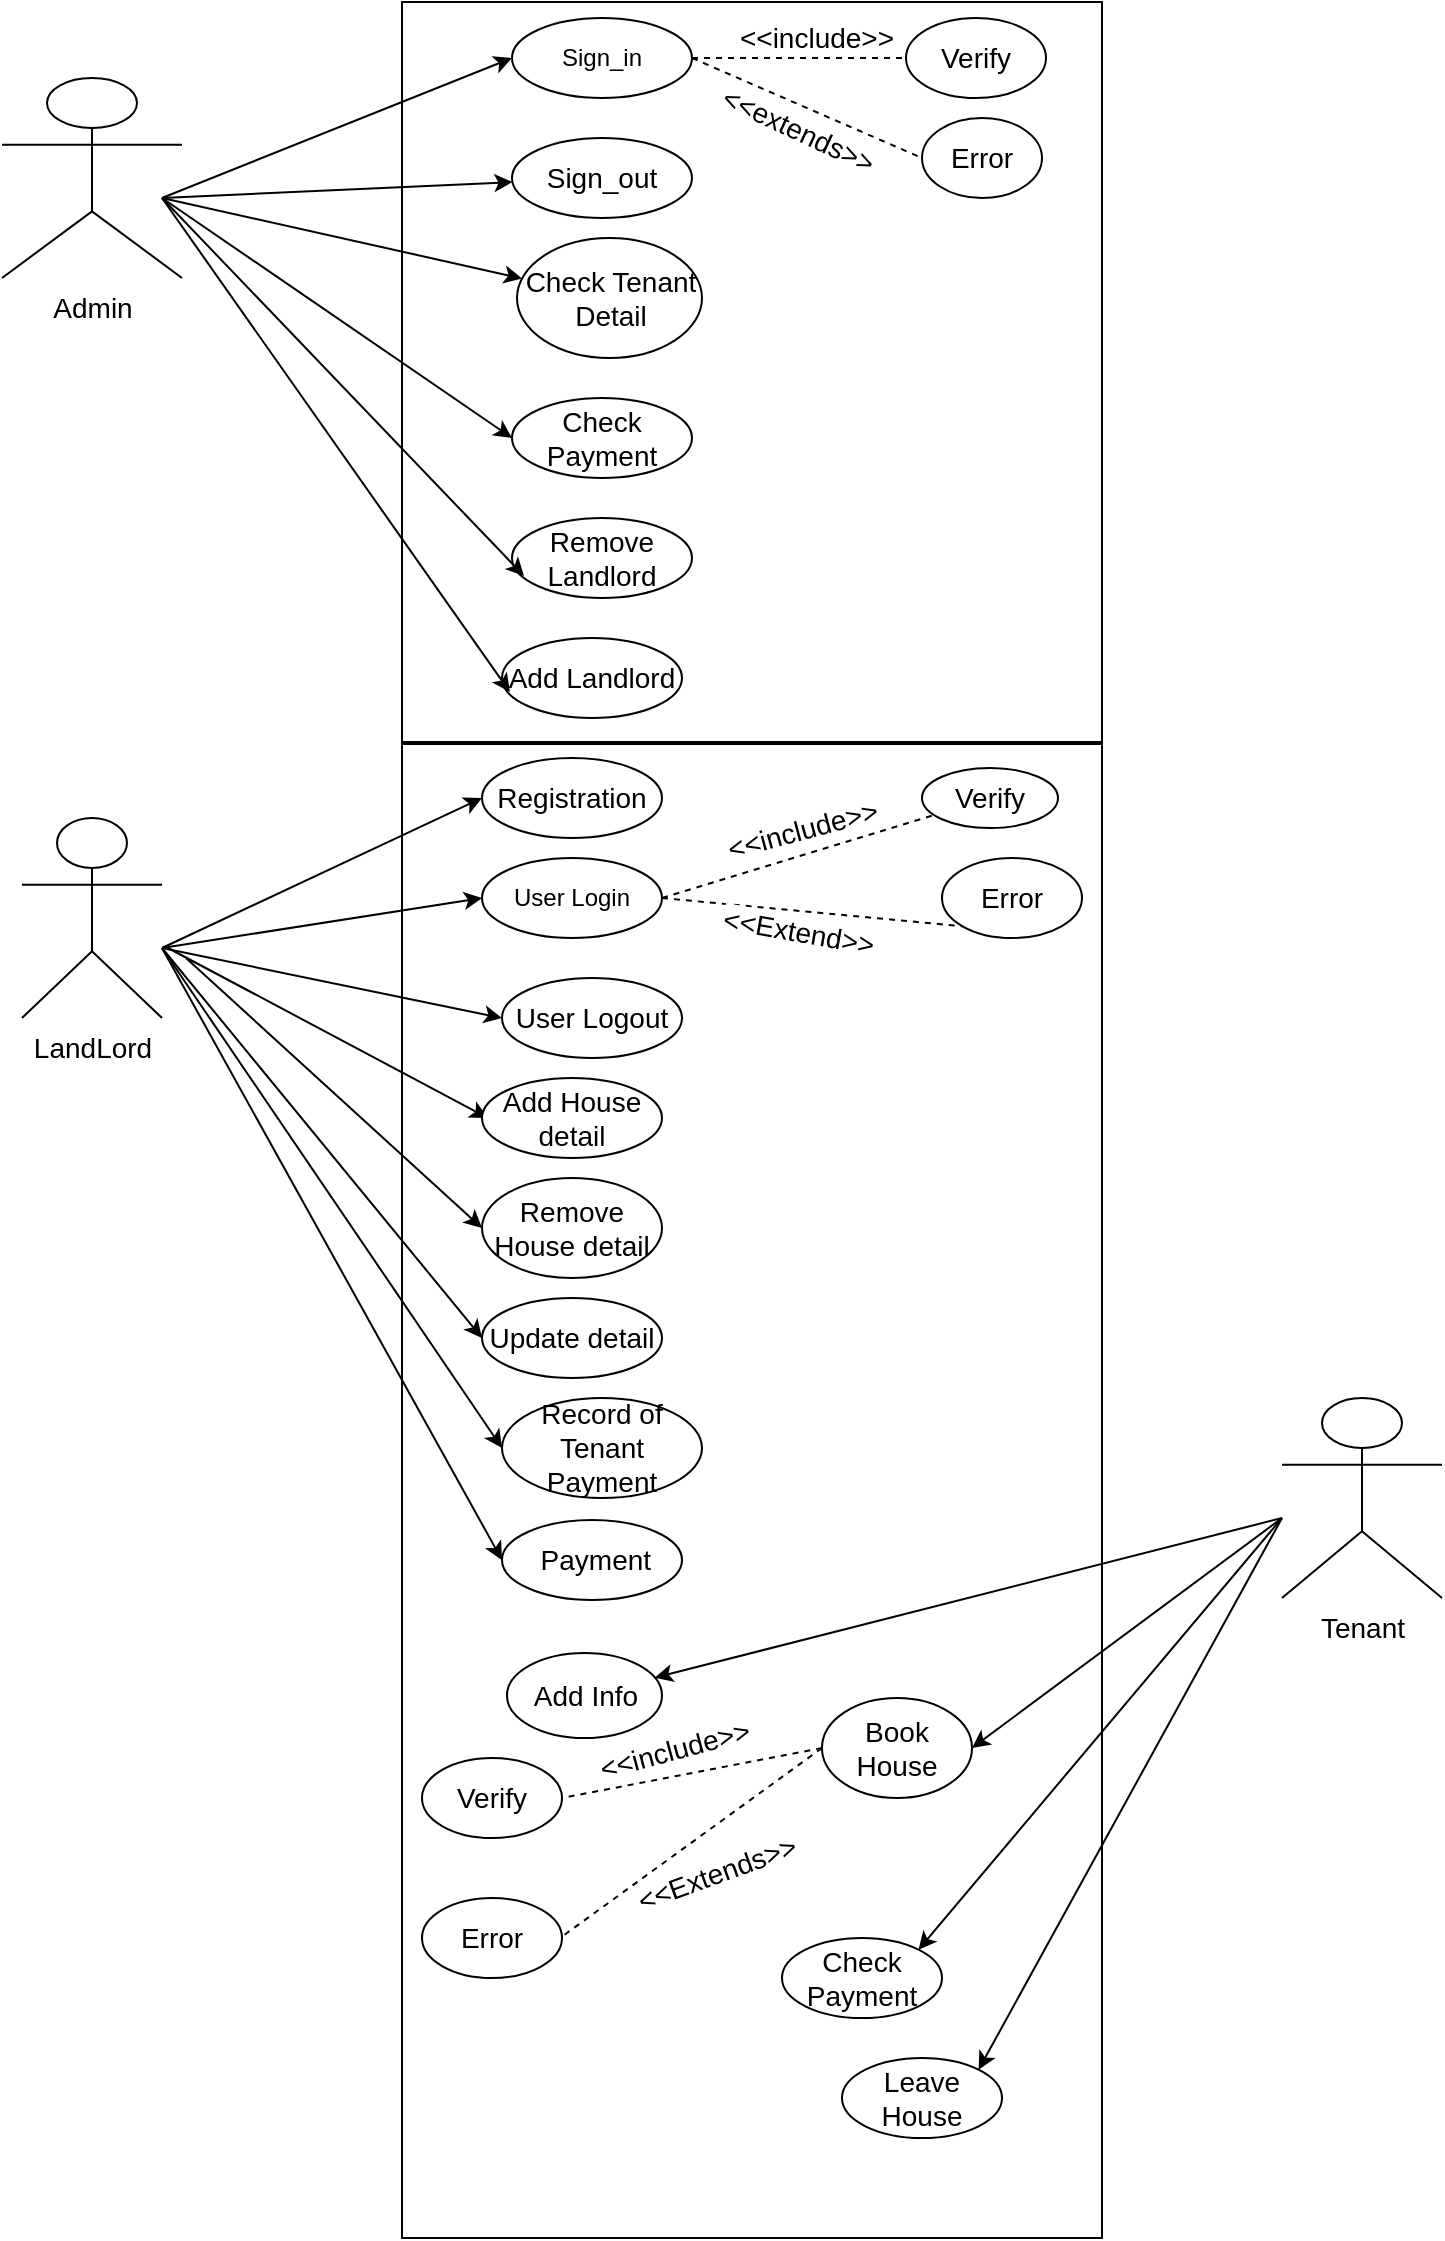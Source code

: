 <mxfile version="13.9.9" type="device"><diagram id="bC3wlUIOlmmKLMTcSxWI" name="Page-1"><mxGraphModel dx="852" dy="494" grid="1" gridSize="10" guides="1" tooltips="1" connect="1" arrows="1" fold="1" page="1" pageScale="1" pageWidth="850" pageHeight="1100" math="0" shadow="0"><root><mxCell id="0"/><mxCell id="1" parent="0"/><mxCell id="sH-NtovQXyDMNlTBNI6m-1" value="" style="rounded=0;whiteSpace=wrap;html=1;" vertex="1" parent="1"><mxGeometry x="280" y="42" width="350" height="370" as="geometry"/></mxCell><mxCell id="sH-NtovQXyDMNlTBNI6m-2" value="" style="rounded=0;whiteSpace=wrap;html=1;" vertex="1" parent="1"><mxGeometry x="280" y="413" width="350" height="747" as="geometry"/></mxCell><mxCell id="sH-NtovQXyDMNlTBNI6m-3" value="Sign_in" style="ellipse;whiteSpace=wrap;html=1;" vertex="1" parent="1"><mxGeometry x="335" y="50" width="90" height="40" as="geometry"/></mxCell><mxCell id="sH-NtovQXyDMNlTBNI6m-4" value="&lt;font style=&quot;font-size: 14px&quot;&gt;Check Tenant Detail&lt;/font&gt;" style="ellipse;whiteSpace=wrap;html=1;" vertex="1" parent="1"><mxGeometry x="337.5" y="160" width="92.5" height="60" as="geometry"/></mxCell><mxCell id="sH-NtovQXyDMNlTBNI6m-5" value="&lt;font style=&quot;font-size: 14px&quot;&gt;Check Payment&lt;/font&gt;" style="ellipse;whiteSpace=wrap;html=1;" vertex="1" parent="1"><mxGeometry x="335" y="240" width="90" height="40" as="geometry"/></mxCell><mxCell id="sH-NtovQXyDMNlTBNI6m-6" value="&lt;font style=&quot;font-size: 14px&quot;&gt;Remove Landlord&lt;/font&gt;" style="ellipse;whiteSpace=wrap;html=1;" vertex="1" parent="1"><mxGeometry x="335" y="300" width="90" height="40" as="geometry"/></mxCell><mxCell id="sH-NtovQXyDMNlTBNI6m-7" value="&lt;font style=&quot;font-size: 14px&quot;&gt;Add Landlord&lt;/font&gt;" style="ellipse;whiteSpace=wrap;html=1;" vertex="1" parent="1"><mxGeometry x="330" y="360" width="90" height="40" as="geometry"/></mxCell><mxCell id="sH-NtovQXyDMNlTBNI6m-8" value="User Login" style="ellipse;whiteSpace=wrap;html=1;" vertex="1" parent="1"><mxGeometry x="320" y="470" width="90" height="40" as="geometry"/></mxCell><mxCell id="sH-NtovQXyDMNlTBNI6m-9" value="&lt;font style=&quot;font-size: 14px&quot;&gt;Registration&lt;/font&gt;" style="ellipse;whiteSpace=wrap;html=1;" vertex="1" parent="1"><mxGeometry x="320" y="420" width="90" height="40" as="geometry"/></mxCell><mxCell id="sH-NtovQXyDMNlTBNI6m-11" value="&lt;font style=&quot;font-size: 14px&quot;&gt;Sign_out&lt;/font&gt;" style="ellipse;whiteSpace=wrap;html=1;" vertex="1" parent="1"><mxGeometry x="335" y="110" width="90" height="40" as="geometry"/></mxCell><mxCell id="sH-NtovQXyDMNlTBNI6m-12" value="&lt;font style=&quot;font-size: 14px&quot;&gt;Error&lt;/font&gt;" style="ellipse;whiteSpace=wrap;html=1;" vertex="1" parent="1"><mxGeometry x="540" y="100" width="60" height="40" as="geometry"/></mxCell><mxCell id="sH-NtovQXyDMNlTBNI6m-13" value="&lt;font style=&quot;font-size: 14px&quot;&gt;Verify&lt;/font&gt;" style="ellipse;whiteSpace=wrap;html=1;" vertex="1" parent="1"><mxGeometry x="532" y="50" width="70" height="40" as="geometry"/></mxCell><mxCell id="sH-NtovQXyDMNlTBNI6m-17" value="" style="endArrow=none;dashed=1;html=1;entryX=0;entryY=0.5;entryDx=0;entryDy=0;" edge="1" parent="1" target="sH-NtovQXyDMNlTBNI6m-13"><mxGeometry width="50" height="50" relative="1" as="geometry"><mxPoint x="425" y="70" as="sourcePoint"/><mxPoint x="475" y="20" as="targetPoint"/></mxGeometry></mxCell><mxCell id="sH-NtovQXyDMNlTBNI6m-20" value="&lt;font style=&quot;font-size: 14px&quot;&gt;&amp;lt;&amp;lt;include&amp;gt;&amp;gt;&lt;/font&gt;" style="edgeLabel;html=1;align=center;verticalAlign=middle;resizable=0;points=[];" vertex="1" connectable="0" parent="sH-NtovQXyDMNlTBNI6m-17"><mxGeometry x="0.252" y="2" relative="1" as="geometry"><mxPoint x="-5" y="-8" as="offset"/></mxGeometry></mxCell><mxCell id="sH-NtovQXyDMNlTBNI6m-19" value="" style="endArrow=none;dashed=1;html=1;entryX=0;entryY=0.5;entryDx=0;entryDy=0;exitX=1;exitY=0.5;exitDx=0;exitDy=0;" edge="1" parent="1" source="sH-NtovQXyDMNlTBNI6m-3" target="sH-NtovQXyDMNlTBNI6m-12"><mxGeometry width="50" height="50" relative="1" as="geometry"><mxPoint x="430" y="70" as="sourcePoint"/><mxPoint x="542" y="80" as="targetPoint"/></mxGeometry></mxCell><mxCell id="sH-NtovQXyDMNlTBNI6m-21" value="&lt;font style=&quot;font-size: 14px&quot;&gt;&amp;lt;&amp;lt;extends&amp;gt;&amp;gt;&lt;/font&gt;" style="edgeLabel;html=1;align=center;verticalAlign=middle;resizable=0;points=[];rotation=25;" vertex="1" connectable="0" parent="sH-NtovQXyDMNlTBNI6m-19"><mxGeometry x="0.221" y="-1" relative="1" as="geometry"><mxPoint x="-17" y="4" as="offset"/></mxGeometry></mxCell><mxCell id="sH-NtovQXyDMNlTBNI6m-22" value="&lt;font style=&quot;font-size: 14px&quot;&gt;Admin&lt;/font&gt;" style="shape=umlActor;verticalLabelPosition=bottom;verticalAlign=top;html=1;outlineConnect=0;rounded=1;" vertex="1" parent="1"><mxGeometry x="80" y="80" width="90" height="100" as="geometry"/></mxCell><mxCell id="sH-NtovQXyDMNlTBNI6m-23" value="" style="endArrow=classic;html=1;entryX=0;entryY=0.5;entryDx=0;entryDy=0;" edge="1" parent="1" target="sH-NtovQXyDMNlTBNI6m-34"><mxGeometry width="50" height="50" relative="1" as="geometry"><mxPoint x="160" y="515" as="sourcePoint"/><mxPoint x="210" y="465" as="targetPoint"/></mxGeometry></mxCell><mxCell id="sH-NtovQXyDMNlTBNI6m-24" value="" style="endArrow=classic;html=1;entryX=0;entryY=0.5;entryDx=0;entryDy=0;" edge="1" parent="1" target="sH-NtovQXyDMNlTBNI6m-8"><mxGeometry width="50" height="50" relative="1" as="geometry"><mxPoint x="160" y="515" as="sourcePoint"/><mxPoint x="210" y="465" as="targetPoint"/></mxGeometry></mxCell><mxCell id="sH-NtovQXyDMNlTBNI6m-25" value="" style="endArrow=classic;html=1;entryX=0;entryY=0.5;entryDx=0;entryDy=0;" edge="1" parent="1" target="sH-NtovQXyDMNlTBNI6m-9"><mxGeometry width="50" height="50" relative="1" as="geometry"><mxPoint x="160" y="515" as="sourcePoint"/><mxPoint x="210" y="465" as="targetPoint"/></mxGeometry></mxCell><mxCell id="sH-NtovQXyDMNlTBNI6m-26" value="" style="endArrow=classic;html=1;entryX=0;entryY=0.5;entryDx=0;entryDy=0;" edge="1" parent="1"><mxGeometry width="50" height="50" relative="1" as="geometry"><mxPoint x="163" y="515" as="sourcePoint"/><mxPoint x="323" y="600" as="targetPoint"/></mxGeometry></mxCell><mxCell id="sH-NtovQXyDMNlTBNI6m-27" value="" style="endArrow=classic;html=1;entryX=0.044;entryY=0.675;entryDx=0;entryDy=0;entryPerimeter=0;" edge="1" parent="1" target="sH-NtovQXyDMNlTBNI6m-7"><mxGeometry width="50" height="50" relative="1" as="geometry"><mxPoint x="160" y="140" as="sourcePoint"/><mxPoint x="210" y="90" as="targetPoint"/></mxGeometry></mxCell><mxCell id="sH-NtovQXyDMNlTBNI6m-28" value="" style="endArrow=classic;html=1;entryX=0.067;entryY=0.725;entryDx=0;entryDy=0;entryPerimeter=0;" edge="1" parent="1" target="sH-NtovQXyDMNlTBNI6m-6"><mxGeometry width="50" height="50" relative="1" as="geometry"><mxPoint x="160" y="140" as="sourcePoint"/><mxPoint x="210" y="90" as="targetPoint"/></mxGeometry></mxCell><mxCell id="sH-NtovQXyDMNlTBNI6m-29" value="" style="endArrow=classic;html=1;entryX=0;entryY=0.5;entryDx=0;entryDy=0;" edge="1" parent="1" target="sH-NtovQXyDMNlTBNI6m-5"><mxGeometry width="50" height="50" relative="1" as="geometry"><mxPoint x="160" y="140" as="sourcePoint"/><mxPoint x="210" y="90" as="targetPoint"/></mxGeometry></mxCell><mxCell id="sH-NtovQXyDMNlTBNI6m-30" value="" style="endArrow=classic;html=1;" edge="1" parent="1" target="sH-NtovQXyDMNlTBNI6m-4"><mxGeometry width="50" height="50" relative="1" as="geometry"><mxPoint x="160" y="140" as="sourcePoint"/><mxPoint x="210" y="90" as="targetPoint"/></mxGeometry></mxCell><mxCell id="sH-NtovQXyDMNlTBNI6m-31" value="" style="endArrow=classic;html=1;" edge="1" parent="1" target="sH-NtovQXyDMNlTBNI6m-11"><mxGeometry width="50" height="50" relative="1" as="geometry"><mxPoint x="160" y="140" as="sourcePoint"/><mxPoint x="210" y="90" as="targetPoint"/></mxGeometry></mxCell><mxCell id="sH-NtovQXyDMNlTBNI6m-32" value="" style="endArrow=classic;html=1;entryX=0;entryY=0.5;entryDx=0;entryDy=0;" edge="1" parent="1" target="sH-NtovQXyDMNlTBNI6m-3"><mxGeometry width="50" height="50" relative="1" as="geometry"><mxPoint x="160" y="140" as="sourcePoint"/><mxPoint x="210" y="90" as="targetPoint"/></mxGeometry></mxCell><mxCell id="sH-NtovQXyDMNlTBNI6m-33" value="&lt;font style=&quot;font-size: 14px&quot;&gt;LandLord&lt;/font&gt;" style="shape=umlActor;verticalLabelPosition=bottom;verticalAlign=top;html=1;outlineConnect=0;rounded=1;" vertex="1" parent="1"><mxGeometry x="90" y="450" width="70" height="100" as="geometry"/></mxCell><mxCell id="sH-NtovQXyDMNlTBNI6m-34" value="&lt;font style=&quot;font-size: 14px&quot;&gt;User Logout&lt;/font&gt;" style="ellipse;whiteSpace=wrap;html=1;" vertex="1" parent="1"><mxGeometry x="330" y="530" width="90" height="40" as="geometry"/></mxCell><mxCell id="sH-NtovQXyDMNlTBNI6m-35" value="&lt;font style=&quot;font-size: 14px&quot;&gt;Add House detail&lt;/font&gt;" style="ellipse;whiteSpace=wrap;html=1;" vertex="1" parent="1"><mxGeometry x="320" y="580" width="90" height="40" as="geometry"/></mxCell><mxCell id="sH-NtovQXyDMNlTBNI6m-36" value="&lt;font style=&quot;font-size: 14px&quot;&gt;Remove House detail&lt;/font&gt;" style="ellipse;whiteSpace=wrap;html=1;" vertex="1" parent="1"><mxGeometry x="320" y="630" width="90" height="50" as="geometry"/></mxCell><mxCell id="sH-NtovQXyDMNlTBNI6m-37" value="&lt;font style=&quot;font-size: 14px&quot;&gt;Update detail&lt;/font&gt;" style="ellipse;whiteSpace=wrap;html=1;" vertex="1" parent="1"><mxGeometry x="320" y="690" width="90" height="40" as="geometry"/></mxCell><mxCell id="sH-NtovQXyDMNlTBNI6m-41" value="&lt;font style=&quot;font-size: 14px&quot;&gt;Record of Tenant Payment&lt;/font&gt;" style="ellipse;whiteSpace=wrap;html=1;" vertex="1" parent="1"><mxGeometry x="330" y="740" width="100" height="50" as="geometry"/></mxCell><mxCell id="sH-NtovQXyDMNlTBNI6m-42" value="&lt;font style=&quot;font-size: 14px&quot;&gt;Error&lt;/font&gt;" style="ellipse;whiteSpace=wrap;html=1;" vertex="1" parent="1"><mxGeometry x="550" y="470" width="70" height="40" as="geometry"/></mxCell><mxCell id="sH-NtovQXyDMNlTBNI6m-43" value="&lt;font style=&quot;font-size: 14px&quot;&gt;Verify&lt;/font&gt;" style="ellipse;whiteSpace=wrap;html=1;" vertex="1" parent="1"><mxGeometry x="540" y="425" width="68" height="30" as="geometry"/></mxCell><mxCell id="sH-NtovQXyDMNlTBNI6m-45" value="" style="endArrow=none;dashed=1;html=1;exitX=1;exitY=0.5;exitDx=0;exitDy=0;" edge="1" parent="1" source="sH-NtovQXyDMNlTBNI6m-8" target="sH-NtovQXyDMNlTBNI6m-43"><mxGeometry width="50" height="50" relative="1" as="geometry"><mxPoint x="410" y="440" as="sourcePoint"/><mxPoint x="460" y="390" as="targetPoint"/></mxGeometry></mxCell><mxCell id="sH-NtovQXyDMNlTBNI6m-72" value="&lt;font style=&quot;font-size: 14px&quot;&gt;&amp;lt;&amp;lt;include&amp;gt;&amp;gt;&lt;/font&gt;" style="edgeLabel;html=1;align=center;verticalAlign=middle;resizable=0;points=[];rotation=-15;" vertex="1" connectable="0" parent="sH-NtovQXyDMNlTBNI6m-45"><mxGeometry x="-0.217" y="1" relative="1" as="geometry"><mxPoint x="17" y="-17" as="offset"/></mxGeometry></mxCell><mxCell id="sH-NtovQXyDMNlTBNI6m-46" value="" style="endArrow=none;dashed=1;html=1;exitX=1;exitY=0.5;exitDx=0;exitDy=0;entryX=0;entryY=1;entryDx=0;entryDy=0;" edge="1" parent="1" source="sH-NtovQXyDMNlTBNI6m-8" target="sH-NtovQXyDMNlTBNI6m-42"><mxGeometry width="50" height="50" relative="1" as="geometry"><mxPoint x="420" y="450" as="sourcePoint"/><mxPoint x="550" y="450" as="targetPoint"/></mxGeometry></mxCell><mxCell id="sH-NtovQXyDMNlTBNI6m-73" value="&lt;font style=&quot;font-size: 14px&quot;&gt;&amp;lt;&amp;lt;Extend&amp;gt;&amp;gt;&lt;/font&gt;" style="edgeLabel;html=1;align=center;verticalAlign=middle;resizable=0;points=[];rotation=10;" vertex="1" connectable="0" parent="sH-NtovQXyDMNlTBNI6m-46"><mxGeometry x="-0.2" y="-1" relative="1" as="geometry"><mxPoint x="8" y="10" as="offset"/></mxGeometry></mxCell><mxCell id="sH-NtovQXyDMNlTBNI6m-47" value="&lt;font style=&quot;font-size: 14px&quot;&gt;&amp;nbsp;Payment&lt;/font&gt;" style="ellipse;whiteSpace=wrap;html=1;" vertex="1" parent="1"><mxGeometry x="330" y="801" width="90" height="40" as="geometry"/></mxCell><mxCell id="sH-NtovQXyDMNlTBNI6m-48" value="" style="endArrow=classic;html=1;entryX=0;entryY=0.5;entryDx=0;entryDy=0;" edge="1" parent="1" target="sH-NtovQXyDMNlTBNI6m-36"><mxGeometry width="50" height="50" relative="1" as="geometry"><mxPoint x="172" y="520" as="sourcePoint"/><mxPoint x="330" y="665" as="targetPoint"/></mxGeometry></mxCell><mxCell id="sH-NtovQXyDMNlTBNI6m-49" value="" style="endArrow=classic;html=1;entryX=0;entryY=0.5;entryDx=0;entryDy=0;" edge="1" parent="1" target="sH-NtovQXyDMNlTBNI6m-37"><mxGeometry width="50" height="50" relative="1" as="geometry"><mxPoint x="160" y="515" as="sourcePoint"/><mxPoint x="210" y="465" as="targetPoint"/></mxGeometry></mxCell><mxCell id="sH-NtovQXyDMNlTBNI6m-50" value="" style="endArrow=classic;html=1;entryX=0;entryY=0.5;entryDx=0;entryDy=0;" edge="1" parent="1" target="sH-NtovQXyDMNlTBNI6m-41"><mxGeometry width="50" height="50" relative="1" as="geometry"><mxPoint x="160" y="515" as="sourcePoint"/><mxPoint x="210" y="465" as="targetPoint"/></mxGeometry></mxCell><mxCell id="sH-NtovQXyDMNlTBNI6m-51" value="" style="endArrow=classic;html=1;entryX=0;entryY=0.5;entryDx=0;entryDy=0;" edge="1" parent="1" target="sH-NtovQXyDMNlTBNI6m-47"><mxGeometry width="50" height="50" relative="1" as="geometry"><mxPoint x="160" y="515" as="sourcePoint"/><mxPoint x="210" y="465" as="targetPoint"/></mxGeometry></mxCell><mxCell id="sH-NtovQXyDMNlTBNI6m-53" value="" style="endArrow=classic;html=1;entryX=1;entryY=0;entryDx=0;entryDy=0;" edge="1" parent="1" target="sH-NtovQXyDMNlTBNI6m-74"><mxGeometry width="50" height="50" relative="1" as="geometry"><mxPoint x="720" y="800" as="sourcePoint"/><mxPoint x="770" y="750" as="targetPoint"/></mxGeometry></mxCell><mxCell id="sH-NtovQXyDMNlTBNI6m-54" value="" style="endArrow=classic;html=1;entryX=1;entryY=0;entryDx=0;entryDy=0;" edge="1" parent="1" target="sH-NtovQXyDMNlTBNI6m-61"><mxGeometry width="50" height="50" relative="1" as="geometry"><mxPoint x="720" y="800" as="sourcePoint"/><mxPoint x="770" y="750" as="targetPoint"/></mxGeometry></mxCell><mxCell id="sH-NtovQXyDMNlTBNI6m-57" value="&lt;font style=&quot;font-size: 14px&quot;&gt;Tenant&lt;/font&gt;" style="shape=umlActor;verticalLabelPosition=bottom;verticalAlign=top;html=1;outlineConnect=0;rounded=1;" vertex="1" parent="1"><mxGeometry x="720" y="740" width="80" height="100" as="geometry"/></mxCell><mxCell id="sH-NtovQXyDMNlTBNI6m-59" value="&lt;font style=&quot;font-size: 14px&quot;&gt;Book House&lt;/font&gt;" style="ellipse;whiteSpace=wrap;html=1;rounded=1;" vertex="1" parent="1"><mxGeometry x="490" y="890" width="75" height="50" as="geometry"/></mxCell><mxCell id="sH-NtovQXyDMNlTBNI6m-60" value="&lt;font style=&quot;font-size: 14px&quot;&gt;Add Info&lt;/font&gt;" style="ellipse;whiteSpace=wrap;html=1;rounded=1;" vertex="1" parent="1"><mxGeometry x="332.5" y="867.5" width="77.5" height="42.5" as="geometry"/></mxCell><mxCell id="sH-NtovQXyDMNlTBNI6m-61" value="&lt;font style=&quot;font-size: 14px&quot;&gt;Check Payment&lt;/font&gt;" style="ellipse;whiteSpace=wrap;html=1;rounded=1;" vertex="1" parent="1"><mxGeometry x="470" y="1010" width="80" height="40" as="geometry"/></mxCell><mxCell id="sH-NtovQXyDMNlTBNI6m-62" value="&lt;font style=&quot;font-size: 14px&quot;&gt;Error&lt;/font&gt;" style="ellipse;whiteSpace=wrap;html=1;rounded=1;" vertex="1" parent="1"><mxGeometry x="290" y="990" width="70" height="40" as="geometry"/></mxCell><mxCell id="sH-NtovQXyDMNlTBNI6m-63" value="&lt;font style=&quot;font-size: 14px&quot;&gt;Verify&lt;/font&gt;" style="ellipse;whiteSpace=wrap;html=1;rounded=1;" vertex="1" parent="1"><mxGeometry x="290" y="920" width="70" height="40" as="geometry"/></mxCell><mxCell id="sH-NtovQXyDMNlTBNI6m-64" value="" style="endArrow=none;dashed=1;html=1;entryX=1;entryY=0.5;entryDx=0;entryDy=0;exitX=0;exitY=0.5;exitDx=0;exitDy=0;" edge="1" parent="1" source="sH-NtovQXyDMNlTBNI6m-59" target="sH-NtovQXyDMNlTBNI6m-63"><mxGeometry width="50" height="50" relative="1" as="geometry"><mxPoint x="479.75" y="960" as="sourcePoint"/><mxPoint x="336" y="940" as="targetPoint"/></mxGeometry></mxCell><mxCell id="sH-NtovQXyDMNlTBNI6m-67" value="&lt;font style=&quot;font-size: 14px&quot;&gt;&amp;lt;&amp;lt;include&amp;gt;&amp;gt;&lt;/font&gt;" style="edgeLabel;html=1;align=center;verticalAlign=middle;resizable=0;points=[];rotation=-15;" vertex="1" connectable="0" parent="sH-NtovQXyDMNlTBNI6m-64"><mxGeometry x="0.566" y="2" relative="1" as="geometry"><mxPoint x="27" y="-21" as="offset"/></mxGeometry></mxCell><mxCell id="sH-NtovQXyDMNlTBNI6m-66" value="" style="endArrow=none;dashed=1;html=1;entryX=0;entryY=0.5;entryDx=0;entryDy=0;exitX=0;exitY=0.5;exitDx=0;exitDy=0;" edge="1" parent="1" source="sH-NtovQXyDMNlTBNI6m-59"><mxGeometry width="50" height="50" relative="1" as="geometry"><mxPoint x="479" y="960" as="sourcePoint"/><mxPoint x="359" y="1010" as="targetPoint"/></mxGeometry></mxCell><mxCell id="sH-NtovQXyDMNlTBNI6m-68" value="&lt;font style=&quot;font-size: 14px&quot;&gt;&amp;lt;&amp;lt;Extends&amp;gt;&amp;gt;&lt;/font&gt;" style="edgeLabel;html=1;align=center;verticalAlign=middle;resizable=0;points=[];rotation=-20;" vertex="1" connectable="0" parent="sH-NtovQXyDMNlTBNI6m-66"><mxGeometry x="0.347" y="3" relative="1" as="geometry"><mxPoint x="33" y="-4" as="offset"/></mxGeometry></mxCell><mxCell id="sH-NtovQXyDMNlTBNI6m-70" value="" style="endArrow=classic;html=1;entryX=1;entryY=0.5;entryDx=0;entryDy=0;" edge="1" parent="1" target="sH-NtovQXyDMNlTBNI6m-59"><mxGeometry width="50" height="50" relative="1" as="geometry"><mxPoint x="720" y="800" as="sourcePoint"/><mxPoint x="770" y="750" as="targetPoint"/></mxGeometry></mxCell><mxCell id="sH-NtovQXyDMNlTBNI6m-71" value="" style="endArrow=classic;html=1;" edge="1" parent="1" target="sH-NtovQXyDMNlTBNI6m-60"><mxGeometry width="50" height="50" relative="1" as="geometry"><mxPoint x="720" y="800" as="sourcePoint"/><mxPoint x="770" y="750" as="targetPoint"/></mxGeometry></mxCell><mxCell id="sH-NtovQXyDMNlTBNI6m-74" value="&lt;font style=&quot;font-size: 14px&quot;&gt;Leave House&lt;/font&gt;" style="ellipse;whiteSpace=wrap;html=1;rounded=1;" vertex="1" parent="1"><mxGeometry x="500" y="1070" width="80" height="40" as="geometry"/></mxCell></root></mxGraphModel></diagram></mxfile>